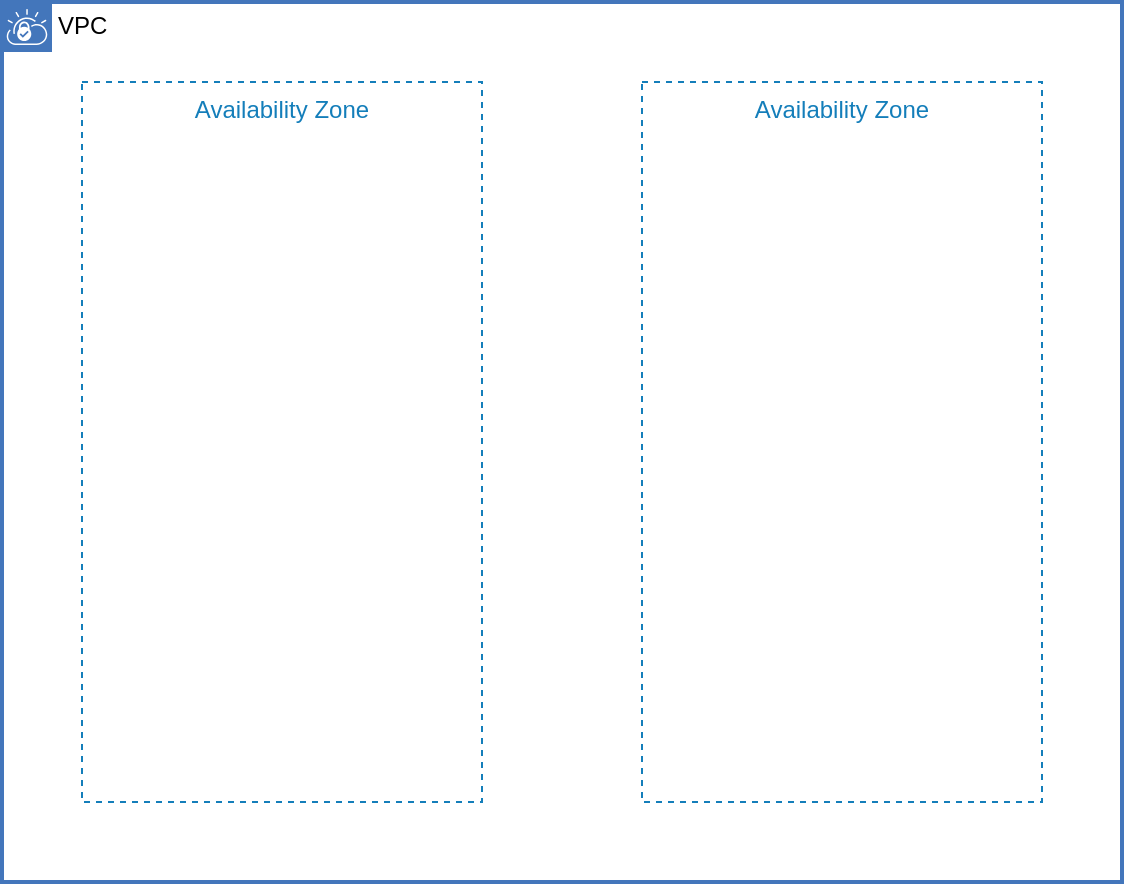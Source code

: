<mxfile version="21.0.2" type="github">
  <diagram name="Page-1" id="0lqaLw0KwuMHd98hEDAo">
    <mxGraphModel dx="1050" dy="530" grid="1" gridSize="10" guides="1" tooltips="1" connect="1" arrows="1" fold="1" page="1" pageScale="1" pageWidth="850" pageHeight="1100" math="0" shadow="0">
      <root>
        <mxCell id="0" />
        <mxCell id="1" parent="0" />
        <mxCell id="uLwCh9YelWLCMgWNnBfe-1" value="VPC" style="shape=mxgraph.ibm.box;prType=vpc;fontStyle=0;verticalAlign=top;align=left;spacingLeft=32;spacingTop=4;fillColor=none;rounded=0;whiteSpace=wrap;html=1;strokeColor=#4376BB;strokeWidth=2;dashed=0;container=1;spacing=-4;collapsible=0;expand=0;recursiveResize=0;" vertex="1" parent="1">
          <mxGeometry x="160" y="80" width="560" height="440" as="geometry" />
        </mxCell>
        <mxCell id="uLwCh9YelWLCMgWNnBfe-2" value="Availability Zone" style="fillColor=none;strokeColor=#147EBA;dashed=1;verticalAlign=top;fontStyle=0;fontColor=#147EBA;whiteSpace=wrap;html=1;" vertex="1" parent="uLwCh9YelWLCMgWNnBfe-1">
          <mxGeometry x="40" y="40" width="200" height="360" as="geometry" />
        </mxCell>
        <mxCell id="uLwCh9YelWLCMgWNnBfe-3" value="Availability Zone" style="fillColor=none;strokeColor=#147EBA;dashed=1;verticalAlign=top;fontStyle=0;fontColor=#147EBA;whiteSpace=wrap;html=1;" vertex="1" parent="uLwCh9YelWLCMgWNnBfe-1">
          <mxGeometry x="320" y="40" width="200" height="360" as="geometry" />
        </mxCell>
      </root>
    </mxGraphModel>
  </diagram>
</mxfile>
